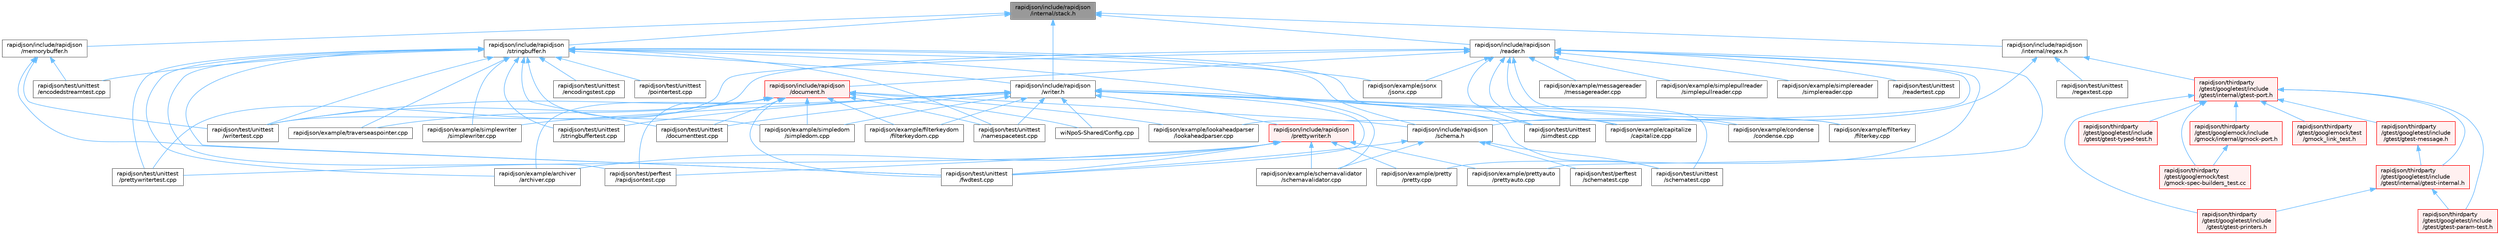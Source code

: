 digraph "rapidjson/include/rapidjson/internal/stack.h"
{
 // LATEX_PDF_SIZE
  bgcolor="transparent";
  edge [fontname=Helvetica,fontsize=10,labelfontname=Helvetica,labelfontsize=10];
  node [fontname=Helvetica,fontsize=10,shape=box,height=0.2,width=0.4];
  Node1 [id="Node000001",label="rapidjson/include/rapidjson\l/internal/stack.h",height=0.2,width=0.4,color="gray40", fillcolor="grey60", style="filled", fontcolor="black",tooltip=" "];
  Node1 -> Node2 [id="edge1_Node000001_Node000002",dir="back",color="steelblue1",style="solid",tooltip=" "];
  Node2 [id="Node000002",label="rapidjson/include/rapidjson\l/internal/regex.h",height=0.2,width=0.4,color="grey40", fillcolor="white", style="filled",URL="$regex_8h.html",tooltip=" "];
  Node2 -> Node3 [id="edge2_Node000002_Node000003",dir="back",color="steelblue1",style="solid",tooltip=" "];
  Node3 [id="Node000003",label="rapidjson/include/rapidjson\l/schema.h",height=0.2,width=0.4,color="grey40", fillcolor="white", style="filled",URL="$schema_8h.html",tooltip=" "];
  Node3 -> Node4 [id="edge3_Node000003_Node000004",dir="back",color="steelblue1",style="solid",tooltip=" "];
  Node4 [id="Node000004",label="rapidjson/example/schemavalidator\l/schemavalidator.cpp",height=0.2,width=0.4,color="grey40", fillcolor="white", style="filled",URL="$schemavalidator_8cpp.html",tooltip=" "];
  Node3 -> Node5 [id="edge4_Node000003_Node000005",dir="back",color="steelblue1",style="solid",tooltip=" "];
  Node5 [id="Node000005",label="rapidjson/test/perftest\l/schematest.cpp",height=0.2,width=0.4,color="grey40", fillcolor="white", style="filled",URL="$perftest_2schematest_8cpp.html",tooltip=" "];
  Node3 -> Node6 [id="edge5_Node000003_Node000006",dir="back",color="steelblue1",style="solid",tooltip=" "];
  Node6 [id="Node000006",label="rapidjson/test/unittest\l/fwdtest.cpp",height=0.2,width=0.4,color="grey40", fillcolor="white", style="filled",URL="$fwdtest_8cpp.html",tooltip=" "];
  Node3 -> Node7 [id="edge6_Node000003_Node000007",dir="back",color="steelblue1",style="solid",tooltip=" "];
  Node7 [id="Node000007",label="rapidjson/test/unittest\l/schematest.cpp",height=0.2,width=0.4,color="grey40", fillcolor="white", style="filled",URL="$unittest_2schematest_8cpp.html",tooltip=" "];
  Node2 -> Node8 [id="edge7_Node000002_Node000008",dir="back",color="steelblue1",style="solid",tooltip=" "];
  Node8 [id="Node000008",label="rapidjson/test/unittest\l/regextest.cpp",height=0.2,width=0.4,color="grey40", fillcolor="white", style="filled",URL="$regextest_8cpp.html",tooltip=" "];
  Node2 -> Node9 [id="edge8_Node000002_Node000009",dir="back",color="steelblue1",style="solid",tooltip=" "];
  Node9 [id="Node000009",label="rapidjson/thirdparty\l/gtest/googletest/include\l/gtest/internal/gtest-port.h",height=0.2,width=0.4,color="red", fillcolor="#FFF0F0", style="filled",URL="$gtest-port_8h.html",tooltip=" "];
  Node9 -> Node10 [id="edge9_Node000009_Node000010",dir="back",color="steelblue1",style="solid",tooltip=" "];
  Node10 [id="Node000010",label="rapidjson/thirdparty\l/gtest/googlemock/include\l/gmock/internal/gmock-port.h",height=0.2,width=0.4,color="red", fillcolor="#FFF0F0", style="filled",URL="$gmock-port_8h.html",tooltip=" "];
  Node10 -> Node30 [id="edge10_Node000010_Node000030",dir="back",color="steelblue1",style="solid",tooltip=" "];
  Node30 [id="Node000030",label="rapidjson/thirdparty\l/gtest/googlemock/test\l/gmock-spec-builders_test.cc",height=0.2,width=0.4,color="red", fillcolor="#FFF0F0", style="filled",URL="$gmock-spec-builders__test_8cc.html",tooltip=" "];
  Node9 -> Node30 [id="edge11_Node000009_Node000030",dir="back",color="steelblue1",style="solid",tooltip=" "];
  Node9 -> Node33 [id="edge12_Node000009_Node000033",dir="back",color="steelblue1",style="solid",tooltip=" "];
  Node33 [id="Node000033",label="rapidjson/thirdparty\l/gtest/googlemock/test\l/gmock_link_test.h",height=0.2,width=0.4,color="red", fillcolor="#FFF0F0", style="filled",URL="$gmock__link__test_8h.html",tooltip=" "];
  Node9 -> Node52 [id="edge13_Node000009_Node000052",dir="back",color="steelblue1",style="solid",tooltip=" "];
  Node52 [id="Node000052",label="rapidjson/thirdparty\l/gtest/googletest/include\l/gtest/gtest-message.h",height=0.2,width=0.4,color="red", fillcolor="#FFF0F0", style="filled",URL="$gtest-message_8h.html",tooltip=" "];
  Node52 -> Node150 [id="edge14_Node000052_Node000150",dir="back",color="steelblue1",style="solid",tooltip=" "];
  Node150 [id="Node000150",label="rapidjson/thirdparty\l/gtest/googletest/include\l/gtest/internal/gtest-internal.h",height=0.2,width=0.4,color="red", fillcolor="#FFF0F0", style="filled",URL="$gtest-internal_8h.html",tooltip=" "];
  Node150 -> Node151 [id="edge15_Node000150_Node000151",dir="back",color="steelblue1",style="solid",tooltip=" "];
  Node151 [id="Node000151",label="rapidjson/thirdparty\l/gtest/googletest/include\l/gtest/gtest-param-test.h",height=0.2,width=0.4,color="red", fillcolor="#FFF0F0", style="filled",URL="$gtest-param-test_8h.html",tooltip=" "];
  Node150 -> Node152 [id="edge16_Node000150_Node000152",dir="back",color="steelblue1",style="solid",tooltip=" "];
  Node152 [id="Node000152",label="rapidjson/thirdparty\l/gtest/googletest/include\l/gtest/gtest-printers.h",height=0.2,width=0.4,color="red", fillcolor="#FFF0F0", style="filled",URL="$gtest-printers_8h.html",tooltip=" "];
  Node9 -> Node151 [id="edge17_Node000009_Node000151",dir="back",color="steelblue1",style="solid",tooltip=" "];
  Node9 -> Node152 [id="edge18_Node000009_Node000152",dir="back",color="steelblue1",style="solid",tooltip=" "];
  Node9 -> Node159 [id="edge19_Node000009_Node000159",dir="back",color="steelblue1",style="solid",tooltip=" "];
  Node159 [id="Node000159",label="rapidjson/thirdparty\l/gtest/googletest/include\l/gtest/gtest-typed-test.h",height=0.2,width=0.4,color="red", fillcolor="#FFF0F0", style="filled",URL="$gtest-typed-test_8h.html",tooltip=" "];
  Node9 -> Node150 [id="edge20_Node000009_Node000150",dir="back",color="steelblue1",style="solid",tooltip=" "];
  Node1 -> Node164 [id="edge21_Node000001_Node000164",dir="back",color="steelblue1",style="solid",tooltip=" "];
  Node164 [id="Node000164",label="rapidjson/include/rapidjson\l/memorybuffer.h",height=0.2,width=0.4,color="grey40", fillcolor="white", style="filled",URL="$memorybuffer_8h.html",tooltip=" "];
  Node164 -> Node61 [id="edge22_Node000164_Node000061",dir="back",color="steelblue1",style="solid",tooltip=" "];
  Node61 [id="Node000061",label="rapidjson/test/unittest\l/encodedstreamtest.cpp",height=0.2,width=0.4,color="grey40", fillcolor="white", style="filled",URL="$encodedstreamtest_8cpp.html",tooltip=" "];
  Node164 -> Node6 [id="edge23_Node000164_Node000006",dir="back",color="steelblue1",style="solid",tooltip=" "];
  Node164 -> Node80 [id="edge24_Node000164_Node000080",dir="back",color="steelblue1",style="solid",tooltip=" "];
  Node80 [id="Node000080",label="rapidjson/test/unittest\l/writertest.cpp",height=0.2,width=0.4,color="grey40", fillcolor="white", style="filled",URL="$writertest_8cpp.html",tooltip=" "];
  Node1 -> Node165 [id="edge25_Node000001_Node000165",dir="back",color="steelblue1",style="solid",tooltip=" "];
  Node165 [id="Node000165",label="rapidjson/include/rapidjson\l/reader.h",height=0.2,width=0.4,color="grey40", fillcolor="white", style="filled",URL="$reader_8h.html",tooltip=" "];
  Node165 -> Node166 [id="edge26_Node000165_Node000166",dir="back",color="steelblue1",style="solid",tooltip=" "];
  Node166 [id="Node000166",label="rapidjson/example/capitalize\l/capitalize.cpp",height=0.2,width=0.4,color="grey40", fillcolor="white", style="filled",URL="$capitalize_8cpp.html",tooltip=" "];
  Node165 -> Node167 [id="edge27_Node000165_Node000167",dir="back",color="steelblue1",style="solid",tooltip=" "];
  Node167 [id="Node000167",label="rapidjson/example/condense\l/condense.cpp",height=0.2,width=0.4,color="grey40", fillcolor="white", style="filled",URL="$condense_8cpp.html",tooltip=" "];
  Node165 -> Node168 [id="edge28_Node000165_Node000168",dir="back",color="steelblue1",style="solid",tooltip=" "];
  Node168 [id="Node000168",label="rapidjson/example/filterkey\l/filterkey.cpp",height=0.2,width=0.4,color="grey40", fillcolor="white", style="filled",URL="$filterkey_8cpp.html",tooltip=" "];
  Node165 -> Node169 [id="edge29_Node000165_Node000169",dir="back",color="steelblue1",style="solid",tooltip=" "];
  Node169 [id="Node000169",label="rapidjson/example/jsonx\l/jsonx.cpp",height=0.2,width=0.4,color="grey40", fillcolor="white", style="filled",URL="$jsonx_8cpp.html",tooltip=" "];
  Node165 -> Node170 [id="edge30_Node000165_Node000170",dir="back",color="steelblue1",style="solid",tooltip=" "];
  Node170 [id="Node000170",label="rapidjson/example/lookaheadparser\l/lookaheadparser.cpp",height=0.2,width=0.4,color="grey40", fillcolor="white", style="filled",URL="$lookaheadparser_8cpp.html",tooltip=" "];
  Node165 -> Node171 [id="edge31_Node000165_Node000171",dir="back",color="steelblue1",style="solid",tooltip=" "];
  Node171 [id="Node000171",label="rapidjson/example/messagereader\l/messagereader.cpp",height=0.2,width=0.4,color="grey40", fillcolor="white", style="filled",URL="$messagereader_8cpp.html",tooltip=" "];
  Node165 -> Node172 [id="edge32_Node000165_Node000172",dir="back",color="steelblue1",style="solid",tooltip=" "];
  Node172 [id="Node000172",label="rapidjson/example/pretty\l/pretty.cpp",height=0.2,width=0.4,color="grey40", fillcolor="white", style="filled",URL="$pretty_8cpp.html",tooltip=" "];
  Node165 -> Node173 [id="edge33_Node000165_Node000173",dir="back",color="steelblue1",style="solid",tooltip=" "];
  Node173 [id="Node000173",label="rapidjson/example/prettyauto\l/prettyauto.cpp",height=0.2,width=0.4,color="grey40", fillcolor="white", style="filled",URL="$prettyauto_8cpp.html",tooltip=" "];
  Node165 -> Node174 [id="edge34_Node000165_Node000174",dir="back",color="steelblue1",style="solid",tooltip=" "];
  Node174 [id="Node000174",label="rapidjson/example/simplepullreader\l/simplepullreader.cpp",height=0.2,width=0.4,color="grey40", fillcolor="white", style="filled",URL="$simplepullreader_8cpp.html",tooltip=" "];
  Node165 -> Node175 [id="edge35_Node000165_Node000175",dir="back",color="steelblue1",style="solid",tooltip=" "];
  Node175 [id="Node000175",label="rapidjson/example/simplereader\l/simplereader.cpp",height=0.2,width=0.4,color="grey40", fillcolor="white", style="filled",URL="$simplereader_8cpp.html",tooltip=" "];
  Node165 -> Node176 [id="edge36_Node000165_Node000176",dir="back",color="steelblue1",style="solid",tooltip=" "];
  Node176 [id="Node000176",label="rapidjson/include/rapidjson\l/document.h",height=0.2,width=0.4,color="red", fillcolor="#FFF0F0", style="filled",URL="$document_8h.html",tooltip=" "];
  Node176 -> Node177 [id="edge37_Node000176_Node000177",dir="back",color="steelblue1",style="solid",tooltip=" "];
  Node177 [id="Node000177",label="rapidjson/example/archiver\l/archiver.cpp",height=0.2,width=0.4,color="grey40", fillcolor="white", style="filled",URL="$archiver_8cpp.html",tooltip=" "];
  Node176 -> Node178 [id="edge38_Node000176_Node000178",dir="back",color="steelblue1",style="solid",tooltip=" "];
  Node178 [id="Node000178",label="rapidjson/example/filterkeydom\l/filterkeydom.cpp",height=0.2,width=0.4,color="grey40", fillcolor="white", style="filled",URL="$filterkeydom_8cpp.html",tooltip=" "];
  Node176 -> Node170 [id="edge39_Node000176_Node000170",dir="back",color="steelblue1",style="solid",tooltip=" "];
  Node176 -> Node179 [id="edge40_Node000176_Node000179",dir="back",color="steelblue1",style="solid",tooltip=" "];
  Node179 [id="Node000179",label="rapidjson/example/simpledom\l/simpledom.cpp",height=0.2,width=0.4,color="grey40", fillcolor="white", style="filled",URL="$simpledom_8cpp.html",tooltip=" "];
  Node176 -> Node181 [id="edge41_Node000176_Node000181",dir="back",color="steelblue1",style="solid",tooltip=" "];
  Node181 [id="Node000181",label="rapidjson/example/traverseaspointer.cpp",height=0.2,width=0.4,color="grey40", fillcolor="white", style="filled",URL="$traverseaspointer_8cpp.html",tooltip=" "];
  Node176 -> Node3 [id="edge42_Node000176_Node000003",dir="back",color="steelblue1",style="solid",tooltip=" "];
  Node176 -> Node184 [id="edge43_Node000176_Node000184",dir="back",color="steelblue1",style="solid",tooltip=" "];
  Node184 [id="Node000184",label="rapidjson/test/perftest\l/rapidjsontest.cpp",height=0.2,width=0.4,color="grey40", fillcolor="white", style="filled",URL="$rapidjsontest_8cpp.html",tooltip=" "];
  Node176 -> Node59 [id="edge44_Node000176_Node000059",dir="back",color="steelblue1",style="solid",tooltip=" "];
  Node59 [id="Node000059",label="rapidjson/test/unittest\l/documenttest.cpp",height=0.2,width=0.4,color="grey40", fillcolor="white", style="filled",URL="$documenttest_8cpp.html",tooltip=" "];
  Node176 -> Node6 [id="edge45_Node000176_Node000006",dir="back",color="steelblue1",style="solid",tooltip=" "];
  Node176 -> Node67 [id="edge46_Node000176_Node000067",dir="back",color="steelblue1",style="solid",tooltip=" "];
  Node67 [id="Node000067",label="rapidjson/test/unittest\l/namespacetest.cpp",height=0.2,width=0.4,color="grey40", fillcolor="white", style="filled",URL="$namespacetest_8cpp.html",tooltip=" "];
  Node176 -> Node80 [id="edge47_Node000176_Node000080",dir="back",color="steelblue1",style="solid",tooltip=" "];
  Node176 -> Node185 [id="edge48_Node000176_Node000185",dir="back",color="steelblue1",style="solid",tooltip=" "];
  Node185 [id="Node000185",label="wiNpoS-Shared/Config.cpp",height=0.2,width=0.4,color="grey40", fillcolor="white", style="filled",URL="$_config_8cpp.html",tooltip=" "];
  Node165 -> Node71 [id="edge49_Node000165_Node000071",dir="back",color="steelblue1",style="solid",tooltip=" "];
  Node71 [id="Node000071",label="rapidjson/test/unittest\l/prettywritertest.cpp",height=0.2,width=0.4,color="grey40", fillcolor="white", style="filled",URL="$prettywritertest_8cpp.html",tooltip=" "];
  Node165 -> Node72 [id="edge50_Node000165_Node000072",dir="back",color="steelblue1",style="solid",tooltip=" "];
  Node72 [id="Node000072",label="rapidjson/test/unittest\l/readertest.cpp",height=0.2,width=0.4,color="grey40", fillcolor="white", style="filled",URL="$readertest_8cpp.html",tooltip=" "];
  Node165 -> Node73 [id="edge51_Node000165_Node000073",dir="back",color="steelblue1",style="solid",tooltip=" "];
  Node73 [id="Node000073",label="rapidjson/test/unittest\l/simdtest.cpp",height=0.2,width=0.4,color="grey40", fillcolor="white", style="filled",URL="$simdtest_8cpp.html",tooltip=" "];
  Node165 -> Node80 [id="edge52_Node000165_Node000080",dir="back",color="steelblue1",style="solid",tooltip=" "];
  Node1 -> Node186 [id="edge53_Node000001_Node000186",dir="back",color="steelblue1",style="solid",tooltip=" "];
  Node186 [id="Node000186",label="rapidjson/include/rapidjson\l/stringbuffer.h",height=0.2,width=0.4,color="grey40", fillcolor="white", style="filled",URL="$stringbuffer_8h.html",tooltip=" "];
  Node186 -> Node177 [id="edge54_Node000186_Node000177",dir="back",color="steelblue1",style="solid",tooltip=" "];
  Node186 -> Node169 [id="edge55_Node000186_Node000169",dir="back",color="steelblue1",style="solid",tooltip=" "];
  Node186 -> Node4 [id="edge56_Node000186_Node000004",dir="back",color="steelblue1",style="solid",tooltip=" "];
  Node186 -> Node179 [id="edge57_Node000186_Node000179",dir="back",color="steelblue1",style="solid",tooltip=" "];
  Node186 -> Node187 [id="edge58_Node000186_Node000187",dir="back",color="steelblue1",style="solid",tooltip=" "];
  Node187 [id="Node000187",label="rapidjson/example/simplewriter\l/simplewriter.cpp",height=0.2,width=0.4,color="grey40", fillcolor="white", style="filled",URL="$simplewriter_8cpp.html",tooltip=" "];
  Node186 -> Node181 [id="edge59_Node000186_Node000181",dir="back",color="steelblue1",style="solid",tooltip=" "];
  Node186 -> Node3 [id="edge60_Node000186_Node000003",dir="back",color="steelblue1",style="solid",tooltip=" "];
  Node186 -> Node188 [id="edge61_Node000186_Node000188",dir="back",color="steelblue1",style="solid",tooltip=" "];
  Node188 [id="Node000188",label="rapidjson/include/rapidjson\l/writer.h",height=0.2,width=0.4,color="grey40", fillcolor="white", style="filled",URL="$writer_8h.html",tooltip=" "];
  Node188 -> Node166 [id="edge62_Node000188_Node000166",dir="back",color="steelblue1",style="solid",tooltip=" "];
  Node188 -> Node167 [id="edge63_Node000188_Node000167",dir="back",color="steelblue1",style="solid",tooltip=" "];
  Node188 -> Node168 [id="edge64_Node000188_Node000168",dir="back",color="steelblue1",style="solid",tooltip=" "];
  Node188 -> Node178 [id="edge65_Node000188_Node000178",dir="back",color="steelblue1",style="solid",tooltip=" "];
  Node188 -> Node179 [id="edge66_Node000188_Node000179",dir="back",color="steelblue1",style="solid",tooltip=" "];
  Node188 -> Node187 [id="edge67_Node000188_Node000187",dir="back",color="steelblue1",style="solid",tooltip=" "];
  Node188 -> Node189 [id="edge68_Node000188_Node000189",dir="back",color="steelblue1",style="solid",tooltip=" "];
  Node189 [id="Node000189",label="rapidjson/include/rapidjson\l/prettywriter.h",height=0.2,width=0.4,color="red", fillcolor="#FFF0F0", style="filled",URL="$prettywriter_8h.html",tooltip=" "];
  Node189 -> Node177 [id="edge69_Node000189_Node000177",dir="back",color="steelblue1",style="solid",tooltip=" "];
  Node189 -> Node172 [id="edge70_Node000189_Node000172",dir="back",color="steelblue1",style="solid",tooltip=" "];
  Node189 -> Node173 [id="edge71_Node000189_Node000173",dir="back",color="steelblue1",style="solid",tooltip=" "];
  Node189 -> Node4 [id="edge72_Node000189_Node000004",dir="back",color="steelblue1",style="solid",tooltip=" "];
  Node189 -> Node184 [id="edge73_Node000189_Node000184",dir="back",color="steelblue1",style="solid",tooltip=" "];
  Node189 -> Node6 [id="edge74_Node000189_Node000006",dir="back",color="steelblue1",style="solid",tooltip=" "];
  Node189 -> Node71 [id="edge75_Node000189_Node000071",dir="back",color="steelblue1",style="solid",tooltip=" "];
  Node188 -> Node59 [id="edge76_Node000188_Node000059",dir="back",color="steelblue1",style="solid",tooltip=" "];
  Node188 -> Node6 [id="edge77_Node000188_Node000006",dir="back",color="steelblue1",style="solid",tooltip=" "];
  Node188 -> Node67 [id="edge78_Node000188_Node000067",dir="back",color="steelblue1",style="solid",tooltip=" "];
  Node188 -> Node7 [id="edge79_Node000188_Node000007",dir="back",color="steelblue1",style="solid",tooltip=" "];
  Node188 -> Node73 [id="edge80_Node000188_Node000073",dir="back",color="steelblue1",style="solid",tooltip=" "];
  Node188 -> Node75 [id="edge81_Node000188_Node000075",dir="back",color="steelblue1",style="solid",tooltip=" "];
  Node75 [id="Node000075",label="rapidjson/test/unittest\l/stringbuffertest.cpp",height=0.2,width=0.4,color="grey40", fillcolor="white", style="filled",URL="$stringbuffertest_8cpp.html",tooltip=" "];
  Node188 -> Node80 [id="edge82_Node000188_Node000080",dir="back",color="steelblue1",style="solid",tooltip=" "];
  Node188 -> Node185 [id="edge83_Node000188_Node000185",dir="back",color="steelblue1",style="solid",tooltip=" "];
  Node186 -> Node184 [id="edge84_Node000186_Node000184",dir="back",color="steelblue1",style="solid",tooltip=" "];
  Node186 -> Node59 [id="edge85_Node000186_Node000059",dir="back",color="steelblue1",style="solid",tooltip=" "];
  Node186 -> Node61 [id="edge86_Node000186_Node000061",dir="back",color="steelblue1",style="solid",tooltip=" "];
  Node186 -> Node62 [id="edge87_Node000186_Node000062",dir="back",color="steelblue1",style="solid",tooltip=" "];
  Node62 [id="Node000062",label="rapidjson/test/unittest\l/encodingstest.cpp",height=0.2,width=0.4,color="grey40", fillcolor="white", style="filled",URL="$encodingstest_8cpp.html",tooltip=" "];
  Node186 -> Node6 [id="edge88_Node000186_Node000006",dir="back",color="steelblue1",style="solid",tooltip=" "];
  Node186 -> Node67 [id="edge89_Node000186_Node000067",dir="back",color="steelblue1",style="solid",tooltip=" "];
  Node186 -> Node70 [id="edge90_Node000186_Node000070",dir="back",color="steelblue1",style="solid",tooltip=" "];
  Node70 [id="Node000070",label="rapidjson/test/unittest\l/pointertest.cpp",height=0.2,width=0.4,color="grey40", fillcolor="white", style="filled",URL="$pointertest_8cpp.html",tooltip=" "];
  Node186 -> Node71 [id="edge91_Node000186_Node000071",dir="back",color="steelblue1",style="solid",tooltip=" "];
  Node186 -> Node7 [id="edge92_Node000186_Node000007",dir="back",color="steelblue1",style="solid",tooltip=" "];
  Node186 -> Node75 [id="edge93_Node000186_Node000075",dir="back",color="steelblue1",style="solid",tooltip=" "];
  Node186 -> Node80 [id="edge94_Node000186_Node000080",dir="back",color="steelblue1",style="solid",tooltip=" "];
  Node1 -> Node188 [id="edge95_Node000001_Node000188",dir="back",color="steelblue1",style="solid",tooltip=" "];
}

